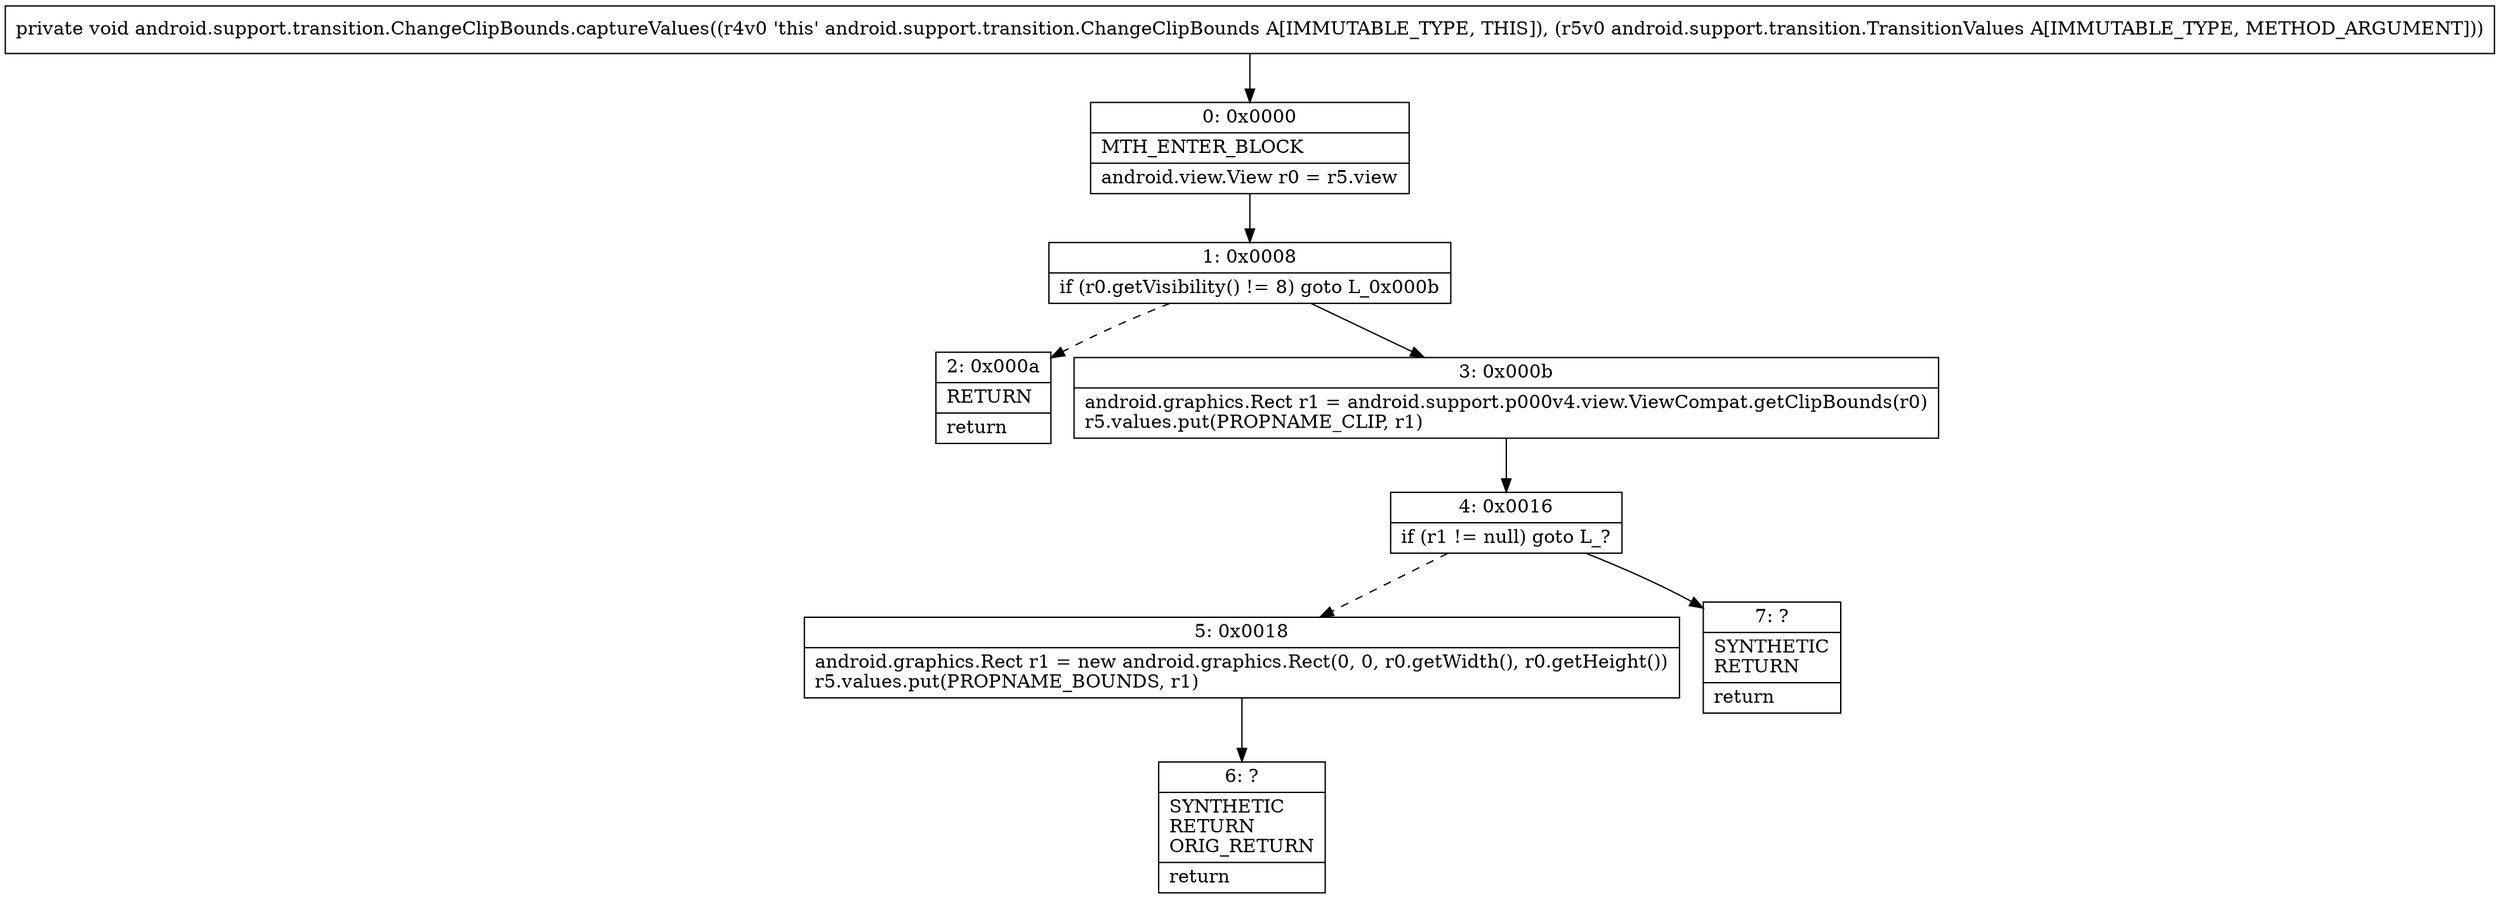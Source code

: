digraph "CFG forandroid.support.transition.ChangeClipBounds.captureValues(Landroid\/support\/transition\/TransitionValues;)V" {
Node_0 [shape=record,label="{0\:\ 0x0000|MTH_ENTER_BLOCK\l|android.view.View r0 = r5.view\l}"];
Node_1 [shape=record,label="{1\:\ 0x0008|if (r0.getVisibility() != 8) goto L_0x000b\l}"];
Node_2 [shape=record,label="{2\:\ 0x000a|RETURN\l|return\l}"];
Node_3 [shape=record,label="{3\:\ 0x000b|android.graphics.Rect r1 = android.support.p000v4.view.ViewCompat.getClipBounds(r0)\lr5.values.put(PROPNAME_CLIP, r1)\l}"];
Node_4 [shape=record,label="{4\:\ 0x0016|if (r1 != null) goto L_?\l}"];
Node_5 [shape=record,label="{5\:\ 0x0018|android.graphics.Rect r1 = new android.graphics.Rect(0, 0, r0.getWidth(), r0.getHeight())\lr5.values.put(PROPNAME_BOUNDS, r1)\l}"];
Node_6 [shape=record,label="{6\:\ ?|SYNTHETIC\lRETURN\lORIG_RETURN\l|return\l}"];
Node_7 [shape=record,label="{7\:\ ?|SYNTHETIC\lRETURN\l|return\l}"];
MethodNode[shape=record,label="{private void android.support.transition.ChangeClipBounds.captureValues((r4v0 'this' android.support.transition.ChangeClipBounds A[IMMUTABLE_TYPE, THIS]), (r5v0 android.support.transition.TransitionValues A[IMMUTABLE_TYPE, METHOD_ARGUMENT])) }"];
MethodNode -> Node_0;
Node_0 -> Node_1;
Node_1 -> Node_2[style=dashed];
Node_1 -> Node_3;
Node_3 -> Node_4;
Node_4 -> Node_5[style=dashed];
Node_4 -> Node_7;
Node_5 -> Node_6;
}

